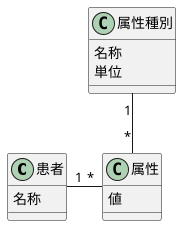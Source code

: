 @startuml

class 患者 {
  名称
}

class 属性種別 {
  名称
  単位
}

class 属性 {
  値
}

属性種別 "1"--"*" 属性
患者 "1"-r-"*" 属性

@enduml
